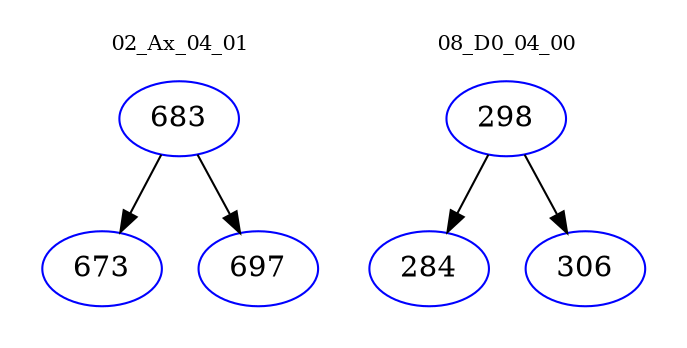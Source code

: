 digraph{
subgraph cluster_0 {
color = white
label = "02_Ax_04_01";
fontsize=10;
T0_683 [label="683", color="blue"]
T0_683 -> T0_673 [color="black"]
T0_673 [label="673", color="blue"]
T0_683 -> T0_697 [color="black"]
T0_697 [label="697", color="blue"]
}
subgraph cluster_1 {
color = white
label = "08_D0_04_00";
fontsize=10;
T1_298 [label="298", color="blue"]
T1_298 -> T1_284 [color="black"]
T1_284 [label="284", color="blue"]
T1_298 -> T1_306 [color="black"]
T1_306 [label="306", color="blue"]
}
}

